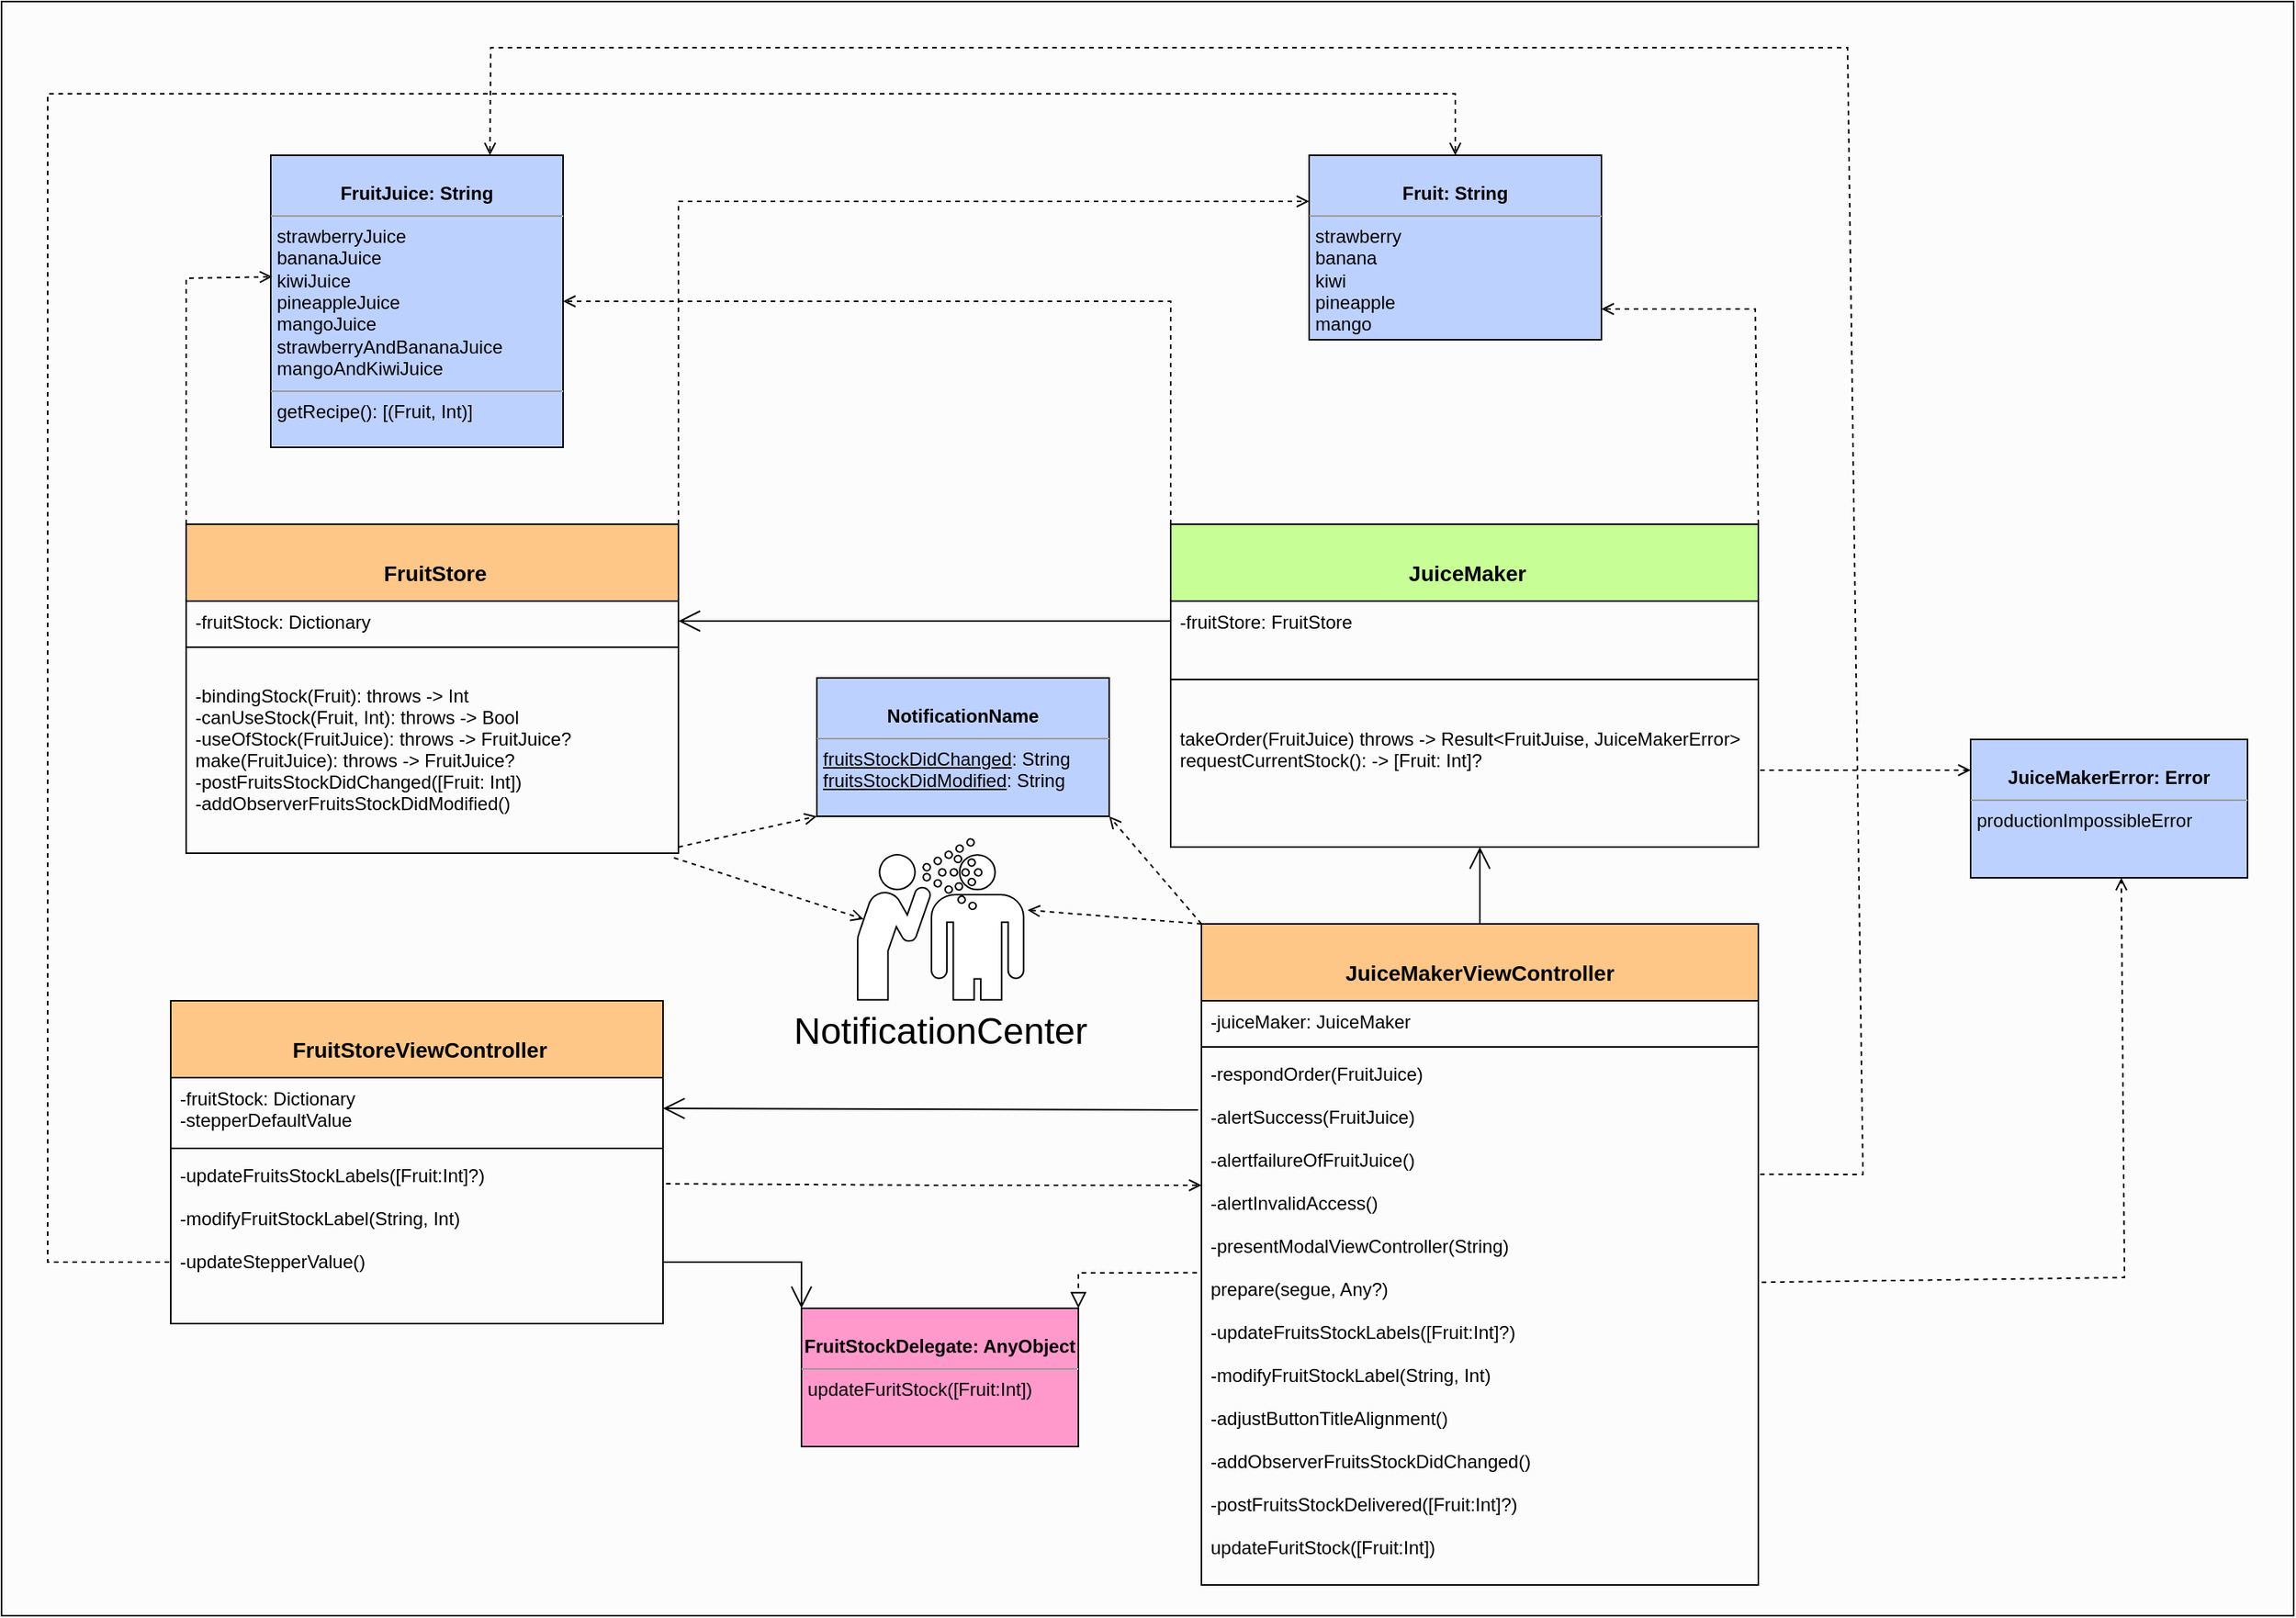 <mxfile version="17.5.0" type="device"><diagram id="C5RBs43oDa-KdzZeNtuy" name="Page-1"><mxGraphModel dx="2306" dy="1128" grid="1" gridSize="10" guides="1" tooltips="1" connect="1" arrows="1" fold="1" page="1" pageScale="1" pageWidth="827" pageHeight="1169" math="0" shadow="0"><root><mxCell id="WIyWlLk6GJQsqaUBKTNV-0"/><mxCell id="WIyWlLk6GJQsqaUBKTNV-1" parent="WIyWlLk6GJQsqaUBKTNV-0"/><mxCell id="sMtj-9qyCSkfN51e1Sy_-0" value="" style="rounded=0;whiteSpace=wrap;html=1;fontSize=14;fillColor=#FCFCFC;" parent="WIyWlLk6GJQsqaUBKTNV-1" vertex="1"><mxGeometry x="30" width="1490" height="1050" as="geometry"/></mxCell><mxCell id="sMtj-9qyCSkfN51e1Sy_-1" value="&#10; FruitStore" style="swimlane;fontStyle=1;align=center;verticalAlign=top;childLayout=stackLayout;horizontal=1;startSize=50;horizontalStack=0;resizeParent=1;resizeParentMax=0;resizeLast=0;collapsible=1;marginBottom=0;fontSize=14;fillColor=#FFC787;" parent="WIyWlLk6GJQsqaUBKTNV-1" vertex="1"><mxGeometry x="150" y="340" width="320" height="214" as="geometry"/></mxCell><mxCell id="sMtj-9qyCSkfN51e1Sy_-2" value="-fruitStock: Dictionary" style="text;strokeColor=none;fillColor=none;align=left;verticalAlign=top;spacingLeft=4;spacingRight=4;overflow=hidden;rotatable=0;points=[[0,0.5],[1,0.5]];portConstraint=eastwest;" parent="sMtj-9qyCSkfN51e1Sy_-1" vertex="1"><mxGeometry y="50" width="320" height="26" as="geometry"/></mxCell><mxCell id="sMtj-9qyCSkfN51e1Sy_-3" value="" style="line;strokeWidth=1;fillColor=none;align=left;verticalAlign=middle;spacingTop=-1;spacingLeft=3;spacingRight=3;rotatable=0;labelPosition=right;points=[];portConstraint=eastwest;" parent="sMtj-9qyCSkfN51e1Sy_-1" vertex="1"><mxGeometry y="76" width="320" height="8" as="geometry"/></mxCell><mxCell id="sMtj-9qyCSkfN51e1Sy_-4" value="&#10;-bindingStock(Fruit): throws -&gt; Int&#10;-canUseStock(Fruit, Int): throws -&gt; Bool&#10;-useOfStock(FruitJuice): throws -&gt; FruitJuice?&#10;make(FruitJuice): throws -&gt; FruitJuice?&#10;-postFruitsStockDidChanged([Fruit: Int])&#10;-addObserverFruitsStockDidModified()&#10;&#10;&#10;" style="text;strokeColor=none;fillColor=none;align=left;verticalAlign=top;spacingLeft=4;spacingRight=4;overflow=hidden;rotatable=0;points=[[0,0.5],[1,0.5]];portConstraint=eastwest;" parent="sMtj-9qyCSkfN51e1Sy_-1" vertex="1"><mxGeometry y="84" width="320" height="130" as="geometry"/></mxCell><mxCell id="sMtj-9qyCSkfN51e1Sy_-5" value="" style="endArrow=open;endFill=1;endSize=12;html=1;rounded=0;fontSize=14;entryX=1;entryY=0.5;entryDx=0;entryDy=0;exitX=0;exitY=0.5;exitDx=0;exitDy=0;" parent="WIyWlLk6GJQsqaUBKTNV-1" source="sMtj-9qyCSkfN51e1Sy_-8" target="sMtj-9qyCSkfN51e1Sy_-2" edge="1"><mxGeometry width="160" relative="1" as="geometry"><mxPoint x="770" y="383" as="sourcePoint"/><mxPoint x="500" y="384" as="targetPoint"/></mxGeometry></mxCell><mxCell id="sMtj-9qyCSkfN51e1Sy_-6" value="&lt;p style=&quot;margin: 0px ; margin-top: 4px ; text-align: center&quot;&gt;&lt;br&gt;&lt;b&gt;Fruit: String&lt;/b&gt;&lt;/p&gt;&lt;hr size=&quot;1&quot;&gt;&lt;p style=&quot;margin: 0px ; margin-left: 4px&quot;&gt;strawberry&lt;/p&gt;&lt;p style=&quot;margin: 0px ; margin-left: 4px&quot;&gt;banana&lt;/p&gt;&lt;p style=&quot;margin: 0px ; margin-left: 4px&quot;&gt;kiwi&lt;/p&gt;&lt;p style=&quot;margin: 0px ; margin-left: 4px&quot;&gt;pineapple&lt;/p&gt;&lt;p style=&quot;margin: 0px ; margin-left: 4px&quot;&gt;mango&lt;br&gt;&lt;/p&gt;&lt;hr size=&quot;1&quot;&gt;&lt;p style=&quot;margin: 0px ; margin-left: 4px&quot;&gt;&lt;br&gt;&lt;/p&gt;" style="verticalAlign=top;align=left;overflow=fill;fontSize=12;fontFamily=Helvetica;html=1;fillColor=#BDD1FF;" parent="WIyWlLk6GJQsqaUBKTNV-1" vertex="1"><mxGeometry x="880" y="100" width="190" height="120" as="geometry"/></mxCell><mxCell id="sMtj-9qyCSkfN51e1Sy_-7" value="&#10; JuiceMaker&#10;&#10;" style="swimlane;fontStyle=1;align=center;verticalAlign=top;childLayout=stackLayout;horizontal=1;startSize=50;horizontalStack=0;resizeParent=1;resizeParentMax=0;resizeLast=0;collapsible=1;marginBottom=0;fontSize=14;fillColor=#C7FF96;" parent="WIyWlLk6GJQsqaUBKTNV-1" vertex="1"><mxGeometry x="790" y="340" width="382" height="210" as="geometry"/></mxCell><mxCell id="sMtj-9qyCSkfN51e1Sy_-8" value="-fruitStore: FruitStore" style="text;strokeColor=none;fillColor=none;align=left;verticalAlign=top;spacingLeft=4;spacingRight=4;overflow=hidden;rotatable=0;points=[[0,0.5],[1,0.5]];portConstraint=eastwest;" parent="sMtj-9qyCSkfN51e1Sy_-7" vertex="1"><mxGeometry y="50" width="382" height="26" as="geometry"/></mxCell><mxCell id="sMtj-9qyCSkfN51e1Sy_-9" value="" style="line;strokeWidth=1;fillColor=none;align=left;verticalAlign=middle;spacingTop=-1;spacingLeft=3;spacingRight=3;rotatable=0;labelPosition=right;points=[];portConstraint=eastwest;" parent="sMtj-9qyCSkfN51e1Sy_-7" vertex="1"><mxGeometry y="76" width="382" height="50" as="geometry"/></mxCell><mxCell id="sMtj-9qyCSkfN51e1Sy_-10" value="takeOrder(FruitJuice) throws -&gt; Result&lt;FruitJuise, JuiceMakerError&gt;&#10;requestCurrentStock(): -&gt; [Fruit: Int]? &#10;" style="text;strokeColor=none;fillColor=none;align=left;verticalAlign=top;spacingLeft=4;spacingRight=4;overflow=hidden;rotatable=0;points=[[0,0.5],[1,0.5]];portConstraint=eastwest;" parent="sMtj-9qyCSkfN51e1Sy_-7" vertex="1"><mxGeometry y="126" width="382" height="84" as="geometry"/></mxCell><mxCell id="sMtj-9qyCSkfN51e1Sy_-11" value="&lt;p style=&quot;margin: 0px ; margin-top: 4px ; text-align: center&quot;&gt;&lt;br&gt;&lt;b&gt;FruitJuice: String&lt;/b&gt;&lt;/p&gt;&lt;hr size=&quot;1&quot;&gt;&lt;p style=&quot;margin: 0px ; margin-left: 4px&quot;&gt;strawberryJuice&lt;/p&gt;&lt;p style=&quot;margin: 0px ; margin-left: 4px&quot;&gt;bananaJuice&lt;/p&gt;&lt;p style=&quot;margin: 0px ; margin-left: 4px&quot;&gt;kiwiJuice&lt;/p&gt;&lt;p style=&quot;margin: 0px ; margin-left: 4px&quot;&gt;pineappleJuice&lt;/p&gt;&lt;p style=&quot;margin: 0px ; margin-left: 4px&quot;&gt;mangoJuice&lt;br&gt;&lt;/p&gt;&lt;p style=&quot;margin: 0px ; margin-left: 4px&quot;&gt;strawberryAndBananaJuice&lt;/p&gt;&lt;p style=&quot;margin: 0px ; margin-left: 4px&quot;&gt;mangoAndKiwiJuice&lt;/p&gt;&lt;hr size=&quot;1&quot;&gt;&lt;p style=&quot;margin: 0px ; margin-left: 4px&quot;&gt;getRecipe(): [(Fruit, Int)]&lt;/p&gt;" style="verticalAlign=top;align=left;overflow=fill;fontSize=12;fontFamily=Helvetica;html=1;fillColor=#BDD1FF;" parent="WIyWlLk6GJQsqaUBKTNV-1" vertex="1"><mxGeometry x="205" y="100" width="190" height="190" as="geometry"/></mxCell><mxCell id="sMtj-9qyCSkfN51e1Sy_-12" value="&lt;p style=&quot;margin: 0px ; margin-top: 4px ; text-align: center&quot;&gt;&lt;br&gt;&lt;b&gt;JuiceMakerError: Error&lt;/b&gt;&lt;/p&gt;&lt;hr size=&quot;1&quot;&gt;&lt;p style=&quot;margin: 0px ; margin-left: 4px&quot;&gt;productionImpossibleError&lt;br&gt;&lt;/p&gt;" style="verticalAlign=top;align=left;overflow=fill;fontSize=12;fontFamily=Helvetica;html=1;fillColor=#BDD1FF;" parent="WIyWlLk6GJQsqaUBKTNV-1" vertex="1"><mxGeometry x="1310" y="480" width="180" height="90" as="geometry"/></mxCell><mxCell id="sMtj-9qyCSkfN51e1Sy_-13" value="&lt;p style=&quot;margin: 0px ; margin-top: 4px ; text-align: center&quot;&gt;&lt;br&gt;&lt;b&gt;NotificationName&lt;/b&gt;&lt;/p&gt;&lt;hr size=&quot;1&quot;&gt;&lt;p style=&quot;margin: 0px ; margin-left: 4px&quot;&gt;&lt;u&gt;fruitsStockDidChanged&lt;/u&gt;: String&lt;/p&gt;&lt;p style=&quot;margin: 0px ; margin-left: 4px&quot;&gt;&lt;u&gt;fruitsStockDidModified&lt;/u&gt;: String&lt;/p&gt;" style="verticalAlign=top;align=left;overflow=fill;fontSize=12;fontFamily=Helvetica;html=1;fillColor=#BDD1FF;" parent="WIyWlLk6GJQsqaUBKTNV-1" vertex="1"><mxGeometry x="560" y="440" width="190" height="90" as="geometry"/></mxCell><mxCell id="sMtj-9qyCSkfN51e1Sy_-15" value="&#10; FruitStoreViewController" style="swimlane;fontStyle=1;align=center;verticalAlign=top;childLayout=stackLayout;horizontal=1;startSize=50;horizontalStack=0;resizeParent=1;resizeParentMax=0;resizeLast=0;collapsible=1;marginBottom=0;fontSize=14;fillColor=#FFC787;" parent="WIyWlLk6GJQsqaUBKTNV-1" vertex="1"><mxGeometry x="140" y="650" width="320" height="210" as="geometry"/></mxCell><mxCell id="sMtj-9qyCSkfN51e1Sy_-16" value="-fruitStock: Dictionary&#10;-stepperDefaultValue&#10;" style="text;strokeColor=none;fillColor=none;align=left;verticalAlign=top;spacingLeft=4;spacingRight=4;overflow=hidden;rotatable=0;points=[[0,0.5],[1,0.5]];portConstraint=eastwest;" parent="sMtj-9qyCSkfN51e1Sy_-15" vertex="1"><mxGeometry y="50" width="320" height="42" as="geometry"/></mxCell><mxCell id="sMtj-9qyCSkfN51e1Sy_-17" value="" style="line;strokeWidth=1;fillColor=none;align=left;verticalAlign=middle;spacingTop=-1;spacingLeft=3;spacingRight=3;rotatable=0;labelPosition=right;points=[];portConstraint=eastwest;" parent="sMtj-9qyCSkfN51e1Sy_-15" vertex="1"><mxGeometry y="92" width="320" height="8" as="geometry"/></mxCell><mxCell id="sMtj-9qyCSkfN51e1Sy_-18" value="-updateFruitsStockLabels([Fruit:Int]?)&#10;&#10;-modifyFruitStockLabel(String, Int)&#10;&#10;-updateStepperValue()&#10;&#10;" style="text;strokeColor=none;fillColor=none;align=left;verticalAlign=top;spacingLeft=4;spacingRight=4;overflow=hidden;rotatable=0;points=[[0,0.5],[1,0.5]];portConstraint=eastwest;" parent="sMtj-9qyCSkfN51e1Sy_-15" vertex="1"><mxGeometry y="100" width="320" height="110" as="geometry"/></mxCell><mxCell id="sMtj-9qyCSkfN51e1Sy_-32" value="&#10;JuiceMakerViewController" style="swimlane;fontStyle=1;align=center;verticalAlign=top;childLayout=stackLayout;horizontal=1;startSize=50;horizontalStack=0;resizeParent=1;resizeParentMax=0;resizeLast=0;collapsible=1;marginBottom=0;fontSize=14;fillColor=#FFC787;" parent="WIyWlLk6GJQsqaUBKTNV-1" vertex="1"><mxGeometry x="810" y="600" width="362" height="430" as="geometry"/></mxCell><mxCell id="sMtj-9qyCSkfN51e1Sy_-33" value="-juiceMaker: JuiceMaker" style="text;strokeColor=none;fillColor=none;align=left;verticalAlign=top;spacingLeft=4;spacingRight=4;overflow=hidden;rotatable=0;points=[[0,0.5],[1,0.5]];portConstraint=eastwest;" parent="sMtj-9qyCSkfN51e1Sy_-32" vertex="1"><mxGeometry y="50" width="362" height="26" as="geometry"/></mxCell><mxCell id="sMtj-9qyCSkfN51e1Sy_-34" value="" style="line;strokeWidth=1;fillColor=none;align=left;verticalAlign=middle;spacingTop=-1;spacingLeft=3;spacingRight=3;rotatable=0;labelPosition=right;points=[];portConstraint=eastwest;" parent="sMtj-9qyCSkfN51e1Sy_-32" vertex="1"><mxGeometry y="76" width="362" height="8" as="geometry"/></mxCell><mxCell id="sMtj-9qyCSkfN51e1Sy_-35" value="-respondOrder(FruitJuice)&#10;&#10;-alertSuccess(FruitJuice)&#10;&#10;-alertfailureOfFruitJuice()&#10;&#10;-alertInvalidAccess()&#10;&#10;-presentModalViewController(String)&#10;&#10;prepare(segue, Any?)&#10;&#10;-updateFruitsStockLabels([Fruit:Int]?)&#10;&#10;-modifyFruitStockLabel(String, Int)&#10;&#10;-adjustButtonTitleAlignment()&#10;&#10;-addObserverFruitsStockDidChanged()&#10;&#10;-postFruitsStockDelivered([Fruit:Int]?)&#10;&#10;updateFuritStock([Fruit:Int])" style="text;strokeColor=none;fillColor=none;align=left;verticalAlign=top;spacingLeft=4;spacingRight=4;overflow=hidden;rotatable=0;points=[[0,0.5],[1,0.5]];portConstraint=eastwest;" parent="sMtj-9qyCSkfN51e1Sy_-32" vertex="1"><mxGeometry y="84" width="362" height="346" as="geometry"/></mxCell><mxCell id="sMtj-9qyCSkfN51e1Sy_-37" value="" style="endArrow=open;endFill=1;endSize=12;html=1;rounded=0;exitX=0.5;exitY=0;exitDx=0;exitDy=0;" parent="WIyWlLk6GJQsqaUBKTNV-1" source="sMtj-9qyCSkfN51e1Sy_-32" edge="1"><mxGeometry width="160" relative="1" as="geometry"><mxPoint x="600" y="620" as="sourcePoint"/><mxPoint x="991" y="550" as="targetPoint"/></mxGeometry></mxCell><mxCell id="sMtj-9qyCSkfN51e1Sy_-44" value="" style="group" parent="WIyWlLk6GJQsqaUBKTNV-1" vertex="1" connectable="0"><mxGeometry x="565" y="540" width="150" height="140" as="geometry"/></mxCell><mxCell id="sMtj-9qyCSkfN51e1Sy_-40" value="&lt;font style=&quot;font-size: 24px&quot;&gt;NotificationCenter&lt;/font&gt;" style="shape=mxgraph.signs.healthcare.infectious_disease;html=1;pointerEvents=1;fillColor=default;strokeColor=default;verticalLabelPosition=bottom;verticalAlign=top;align=center;sketch=0;fontFamily=Helvetica;fontSize=12;fontColor=default;" parent="sMtj-9qyCSkfN51e1Sy_-44" vertex="1"><mxGeometry x="21.562" y="4.375" width="107.812" height="105" as="geometry"/></mxCell><mxCell id="hKLOVof3F-NZy7yAv1Pc-12" value="" style="endArrow=open;endFill=1;endSize=12;html=1;rounded=0;fontSize=14;exitX=-0.006;exitY=0.107;exitDx=0;exitDy=0;exitPerimeter=0;" edge="1" parent="WIyWlLk6GJQsqaUBKTNV-1" source="sMtj-9qyCSkfN51e1Sy_-35"><mxGeometry width="160" relative="1" as="geometry"><mxPoint x="800" y="413" as="sourcePoint"/><mxPoint x="460" y="720" as="targetPoint"/></mxGeometry></mxCell><mxCell id="hKLOVof3F-NZy7yAv1Pc-16" value="&lt;p style=&quot;margin: 0px ; margin-top: 4px ; text-align: center&quot;&gt;&lt;br&gt;&lt;b&gt;FruitStockDelegate: AnyObject&lt;/b&gt;&lt;/p&gt;&lt;hr size=&quot;1&quot;&gt;&lt;p style=&quot;margin: 0px ; margin-left: 4px&quot;&gt;updateFuritStock([Fruit:Int])&lt;br&gt;&lt;/p&gt;" style="verticalAlign=top;align=left;overflow=fill;fontSize=12;fontFamily=Helvetica;html=1;fillColor=#FF99CC;" vertex="1" parent="WIyWlLk6GJQsqaUBKTNV-1"><mxGeometry x="550" y="850" width="180" height="90" as="geometry"/></mxCell><mxCell id="hKLOVof3F-NZy7yAv1Pc-19" value="" style="endArrow=open;endFill=1;endSize=12;html=1;rounded=0;fontSize=14;entryX=0;entryY=0;entryDx=0;entryDy=0;" edge="1" parent="WIyWlLk6GJQsqaUBKTNV-1" target="hKLOVof3F-NZy7yAv1Pc-16"><mxGeometry width="160" relative="1" as="geometry"><mxPoint x="460" y="820" as="sourcePoint"/><mxPoint x="470" y="730" as="targetPoint"/><Array as="points"><mxPoint x="550" y="820"/></Array></mxGeometry></mxCell><mxCell id="hKLOVof3F-NZy7yAv1Pc-20" value="" style="endArrow=open;html=1;rounded=0;align=center;verticalAlign=bottom;dashed=1;endFill=0;labelBackgroundColor=none;fillColor=#FF4517;entryX=0;entryY=1;entryDx=0;entryDy=0;" edge="1" parent="WIyWlLk6GJQsqaUBKTNV-1" target="sMtj-9qyCSkfN51e1Sy_-13"><mxGeometry relative="1" as="geometry"><mxPoint x="470" y="550" as="sourcePoint"/><mxPoint x="610" y="560" as="targetPoint"/></mxGeometry></mxCell><mxCell id="hKLOVof3F-NZy7yAv1Pc-21" value="" style="resizable=0;html=1;align=center;verticalAlign=top;labelBackgroundColor=none;fillColor=#FF99CC;" connectable="0" vertex="1" parent="hKLOVof3F-NZy7yAv1Pc-20"><mxGeometry relative="1" as="geometry"/></mxCell><mxCell id="hKLOVof3F-NZy7yAv1Pc-22" value="" style="endArrow=open;html=1;rounded=0;align=center;verticalAlign=bottom;dashed=1;endFill=0;labelBackgroundColor=none;fillColor=#FF4517;exitX=0.991;exitY=1.023;exitDx=0;exitDy=0;exitPerimeter=0;entryX=0.035;entryY=0.5;entryDx=0;entryDy=0;entryPerimeter=0;" edge="1" parent="WIyWlLk6GJQsqaUBKTNV-1" source="sMtj-9qyCSkfN51e1Sy_-4" target="sMtj-9qyCSkfN51e1Sy_-40"><mxGeometry relative="1" as="geometry"><mxPoint x="480" y="560" as="sourcePoint"/><mxPoint x="620" y="570" as="targetPoint"/></mxGeometry></mxCell><mxCell id="hKLOVof3F-NZy7yAv1Pc-23" value="" style="resizable=0;html=1;align=center;verticalAlign=top;labelBackgroundColor=none;fillColor=#FF99CC;" connectable="0" vertex="1" parent="hKLOVof3F-NZy7yAv1Pc-22"><mxGeometry relative="1" as="geometry"/></mxCell><mxCell id="hKLOVof3F-NZy7yAv1Pc-24" value="" style="endArrow=open;html=1;rounded=0;align=center;verticalAlign=bottom;dashed=1;endFill=0;labelBackgroundColor=none;fillColor=#FF4517;exitX=0;exitY=0;exitDx=0;exitDy=0;entryX=1;entryY=1;entryDx=0;entryDy=0;" edge="1" parent="WIyWlLk6GJQsqaUBKTNV-1" source="sMtj-9qyCSkfN51e1Sy_-32" target="sMtj-9qyCSkfN51e1Sy_-13"><mxGeometry relative="1" as="geometry"><mxPoint x="477.12" y="566.99" as="sourcePoint"/><mxPoint x="600.336" y="606.875" as="targetPoint"/></mxGeometry></mxCell><mxCell id="hKLOVof3F-NZy7yAv1Pc-25" value="" style="resizable=0;html=1;align=center;verticalAlign=top;labelBackgroundColor=none;fillColor=#FF99CC;" connectable="0" vertex="1" parent="hKLOVof3F-NZy7yAv1Pc-24"><mxGeometry relative="1" as="geometry"/></mxCell><mxCell id="hKLOVof3F-NZy7yAv1Pc-26" value="" style="endArrow=open;html=1;rounded=0;align=center;verticalAlign=bottom;dashed=1;endFill=0;labelBackgroundColor=none;fillColor=#FF4517;entryX=1.024;entryY=0.444;entryDx=0;entryDy=0;entryPerimeter=0;" edge="1" parent="WIyWlLk6GJQsqaUBKTNV-1" target="sMtj-9qyCSkfN51e1Sy_-40"><mxGeometry relative="1" as="geometry"><mxPoint x="810" y="600" as="sourcePoint"/><mxPoint x="760" y="540" as="targetPoint"/></mxGeometry></mxCell><mxCell id="hKLOVof3F-NZy7yAv1Pc-27" value="" style="resizable=0;html=1;align=center;verticalAlign=top;labelBackgroundColor=none;fillColor=#FF99CC;" connectable="0" vertex="1" parent="hKLOVof3F-NZy7yAv1Pc-26"><mxGeometry relative="1" as="geometry"/></mxCell><mxCell id="hKLOVof3F-NZy7yAv1Pc-28" value="" style="endArrow=open;html=1;rounded=0;align=center;verticalAlign=bottom;dashed=1;endFill=0;labelBackgroundColor=none;fillColor=#FF4517;exitX=1;exitY=0;exitDx=0;exitDy=0;entryX=0;entryY=0.25;entryDx=0;entryDy=0;" edge="1" parent="WIyWlLk6GJQsqaUBKTNV-1" source="sMtj-9qyCSkfN51e1Sy_-1" target="sMtj-9qyCSkfN51e1Sy_-6"><mxGeometry relative="1" as="geometry"><mxPoint x="490" y="320" as="sourcePoint"/><mxPoint x="430" y="250" as="targetPoint"/><Array as="points"><mxPoint x="470" y="130"/></Array></mxGeometry></mxCell><mxCell id="hKLOVof3F-NZy7yAv1Pc-29" value="" style="resizable=0;html=1;align=center;verticalAlign=top;labelBackgroundColor=none;fillColor=#FF99CC;" connectable="0" vertex="1" parent="hKLOVof3F-NZy7yAv1Pc-28"><mxGeometry relative="1" as="geometry"/></mxCell><mxCell id="hKLOVof3F-NZy7yAv1Pc-30" value="" style="endArrow=open;html=1;rounded=0;align=center;verticalAlign=bottom;dashed=1;endFill=0;labelBackgroundColor=none;fillColor=#FF4517;exitX=0;exitY=0;exitDx=0;exitDy=0;entryX=1;entryY=0.5;entryDx=0;entryDy=0;" edge="1" parent="WIyWlLk6GJQsqaUBKTNV-1" source="sMtj-9qyCSkfN51e1Sy_-7" target="sMtj-9qyCSkfN51e1Sy_-11"><mxGeometry relative="1" as="geometry"><mxPoint x="480" y="350" as="sourcePoint"/><mxPoint x="890" y="140" as="targetPoint"/><Array as="points"><mxPoint x="790" y="195"/></Array></mxGeometry></mxCell><mxCell id="hKLOVof3F-NZy7yAv1Pc-31" value="" style="resizable=0;html=1;align=center;verticalAlign=top;labelBackgroundColor=none;fillColor=#FF99CC;" connectable="0" vertex="1" parent="hKLOVof3F-NZy7yAv1Pc-30"><mxGeometry relative="1" as="geometry"/></mxCell><mxCell id="hKLOVof3F-NZy7yAv1Pc-32" value="" style="endArrow=open;html=1;rounded=0;align=center;verticalAlign=bottom;dashed=1;endFill=0;labelBackgroundColor=none;fillColor=#FF4517;exitX=1;exitY=0;exitDx=0;exitDy=0;" edge="1" parent="WIyWlLk6GJQsqaUBKTNV-1" source="sMtj-9qyCSkfN51e1Sy_-7"><mxGeometry relative="1" as="geometry"><mxPoint x="800" y="350" as="sourcePoint"/><mxPoint x="1070" y="200" as="targetPoint"/><Array as="points"><mxPoint x="1170" y="200"/></Array></mxGeometry></mxCell><mxCell id="hKLOVof3F-NZy7yAv1Pc-33" value="" style="resizable=0;html=1;align=center;verticalAlign=top;labelBackgroundColor=none;fillColor=#FF99CC;" connectable="0" vertex="1" parent="hKLOVof3F-NZy7yAv1Pc-32"><mxGeometry relative="1" as="geometry"/></mxCell><mxCell id="hKLOVof3F-NZy7yAv1Pc-34" value="" style="endArrow=open;html=1;rounded=0;align=center;verticalAlign=bottom;dashed=1;endFill=0;labelBackgroundColor=none;fillColor=#FF4517;exitX=0;exitY=0;exitDx=0;exitDy=0;entryX=0.005;entryY=0.416;entryDx=0;entryDy=0;entryPerimeter=0;" edge="1" parent="WIyWlLk6GJQsqaUBKTNV-1" source="sMtj-9qyCSkfN51e1Sy_-1" target="sMtj-9qyCSkfN51e1Sy_-11"><mxGeometry relative="1" as="geometry"><mxPoint x="480" y="350" as="sourcePoint"/><mxPoint x="890" y="140" as="targetPoint"/><Array as="points"><mxPoint x="150" y="180"/></Array></mxGeometry></mxCell><mxCell id="hKLOVof3F-NZy7yAv1Pc-35" value="" style="resizable=0;html=1;align=center;verticalAlign=top;labelBackgroundColor=none;fillColor=#FF99CC;" connectable="0" vertex="1" parent="hKLOVof3F-NZy7yAv1Pc-34"><mxGeometry relative="1" as="geometry"/></mxCell><mxCell id="hKLOVof3F-NZy7yAv1Pc-36" value="" style="endArrow=open;html=1;rounded=0;align=center;verticalAlign=bottom;dashed=1;endFill=0;labelBackgroundColor=none;fillColor=#FF4517;exitX=1.003;exitY=0.405;exitDx=0;exitDy=0;exitPerimeter=0;" edge="1" parent="WIyWlLk6GJQsqaUBKTNV-1" source="sMtj-9qyCSkfN51e1Sy_-10"><mxGeometry relative="1" as="geometry"><mxPoint x="800" y="350" as="sourcePoint"/><mxPoint x="1310" y="500" as="targetPoint"/><Array as="points"/></mxGeometry></mxCell><mxCell id="hKLOVof3F-NZy7yAv1Pc-37" value="" style="resizable=0;html=1;align=center;verticalAlign=top;labelBackgroundColor=none;fillColor=#FF99CC;" connectable="0" vertex="1" parent="hKLOVof3F-NZy7yAv1Pc-36"><mxGeometry relative="1" as="geometry"/></mxCell><mxCell id="hKLOVof3F-NZy7yAv1Pc-38" value="" style="endArrow=open;html=1;rounded=0;align=center;verticalAlign=bottom;dashed=1;endFill=0;labelBackgroundColor=none;fillColor=#FF4517;exitX=1.006;exitY=0.431;exitDx=0;exitDy=0;entryX=0.544;entryY=1;entryDx=0;entryDy=0;entryPerimeter=0;exitPerimeter=0;" edge="1" parent="WIyWlLk6GJQsqaUBKTNV-1" source="sMtj-9qyCSkfN51e1Sy_-35" target="sMtj-9qyCSkfN51e1Sy_-12"><mxGeometry relative="1" as="geometry"><mxPoint x="1171.996" y="850" as="sourcePoint"/><mxPoint x="1308.85" y="852.48" as="targetPoint"/><Array as="points"><mxPoint x="1410" y="830"/></Array></mxGeometry></mxCell><mxCell id="hKLOVof3F-NZy7yAv1Pc-39" value="" style="resizable=0;html=1;align=center;verticalAlign=top;labelBackgroundColor=none;fillColor=#FF99CC;" connectable="0" vertex="1" parent="hKLOVof3F-NZy7yAv1Pc-38"><mxGeometry relative="1" as="geometry"/></mxCell><mxCell id="hKLOVof3F-NZy7yAv1Pc-40" value="" style="endArrow=open;html=1;rounded=0;align=center;verticalAlign=bottom;dashed=1;endFill=0;labelBackgroundColor=none;fillColor=#FF4517;entryX=0.75;entryY=0;entryDx=0;entryDy=0;exitX=1.003;exitY=0.228;exitDx=0;exitDy=0;exitPerimeter=0;" edge="1" parent="WIyWlLk6GJQsqaUBKTNV-1" source="sMtj-9qyCSkfN51e1Sy_-35" target="sMtj-9qyCSkfN51e1Sy_-11"><mxGeometry relative="1" as="geometry"><mxPoint x="1180" y="763" as="sourcePoint"/><mxPoint x="1417.92" y="580" as="targetPoint"/><Array as="points"><mxPoint x="1240" y="763"/><mxPoint x="1230" y="30"/><mxPoint x="348" y="30"/></Array></mxGeometry></mxCell><mxCell id="hKLOVof3F-NZy7yAv1Pc-41" value="" style="resizable=0;html=1;align=center;verticalAlign=top;labelBackgroundColor=none;fillColor=#FF99CC;" connectable="0" vertex="1" parent="hKLOVof3F-NZy7yAv1Pc-40"><mxGeometry relative="1" as="geometry"/></mxCell><mxCell id="hKLOVof3F-NZy7yAv1Pc-42" value="" style="endArrow=open;html=1;rounded=0;align=center;verticalAlign=bottom;dashed=1;endFill=0;labelBackgroundColor=none;fillColor=#FF4517;exitX=-0.003;exitY=0.636;exitDx=0;exitDy=0;entryX=0.5;entryY=0;entryDx=0;entryDy=0;exitPerimeter=0;" edge="1" parent="WIyWlLk6GJQsqaUBKTNV-1" source="sMtj-9qyCSkfN51e1Sy_-18" target="sMtj-9qyCSkfN51e1Sy_-6"><mxGeometry relative="1" as="geometry"><mxPoint x="160" y="350" as="sourcePoint"/><mxPoint x="215.95" y="189.04" as="targetPoint"/><Array as="points"><mxPoint x="60" y="820"/><mxPoint x="60" y="60"/><mxPoint x="975" y="60"/></Array></mxGeometry></mxCell><mxCell id="hKLOVof3F-NZy7yAv1Pc-43" value="" style="resizable=0;html=1;align=center;verticalAlign=top;labelBackgroundColor=none;fillColor=#FF99CC;" connectable="0" vertex="1" parent="hKLOVof3F-NZy7yAv1Pc-42"><mxGeometry relative="1" as="geometry"/></mxCell><mxCell id="hKLOVof3F-NZy7yAv1Pc-44" value="" style="endArrow=open;html=1;rounded=0;align=center;verticalAlign=bottom;dashed=1;endFill=0;labelBackgroundColor=none;fillColor=#FF4517;exitX=1.006;exitY=0.173;exitDx=0;exitDy=0;exitPerimeter=0;" edge="1" parent="WIyWlLk6GJQsqaUBKTNV-1" source="sMtj-9qyCSkfN51e1Sy_-18"><mxGeometry relative="1" as="geometry"><mxPoint x="480" y="350" as="sourcePoint"/><mxPoint x="810" y="770" as="targetPoint"/><Array as="points"><mxPoint x="640" y="770"/></Array></mxGeometry></mxCell><mxCell id="hKLOVof3F-NZy7yAv1Pc-45" value="" style="resizable=0;html=1;align=center;verticalAlign=top;labelBackgroundColor=none;fillColor=#FF99CC;" connectable="0" vertex="1" parent="hKLOVof3F-NZy7yAv1Pc-44"><mxGeometry relative="1" as="geometry"/></mxCell><mxCell id="hKLOVof3F-NZy7yAv1Pc-47" value="" style="endArrow=block;startArrow=none;endFill=0;startFill=0;endSize=8;html=1;verticalAlign=bottom;dashed=1;labelBackgroundColor=none;rounded=0;fillColor=#FF4517;exitX=-0.008;exitY=0.413;exitDx=0;exitDy=0;entryX=1;entryY=0;entryDx=0;entryDy=0;exitPerimeter=0;" edge="1" parent="WIyWlLk6GJQsqaUBKTNV-1" source="sMtj-9qyCSkfN51e1Sy_-35" target="hKLOVof3F-NZy7yAv1Pc-16"><mxGeometry width="160" relative="1" as="geometry"><mxPoint x="620" y="790" as="sourcePoint"/><mxPoint x="780" y="790" as="targetPoint"/><Array as="points"><mxPoint x="730" y="827"/></Array></mxGeometry></mxCell></root></mxGraphModel></diagram></mxfile>